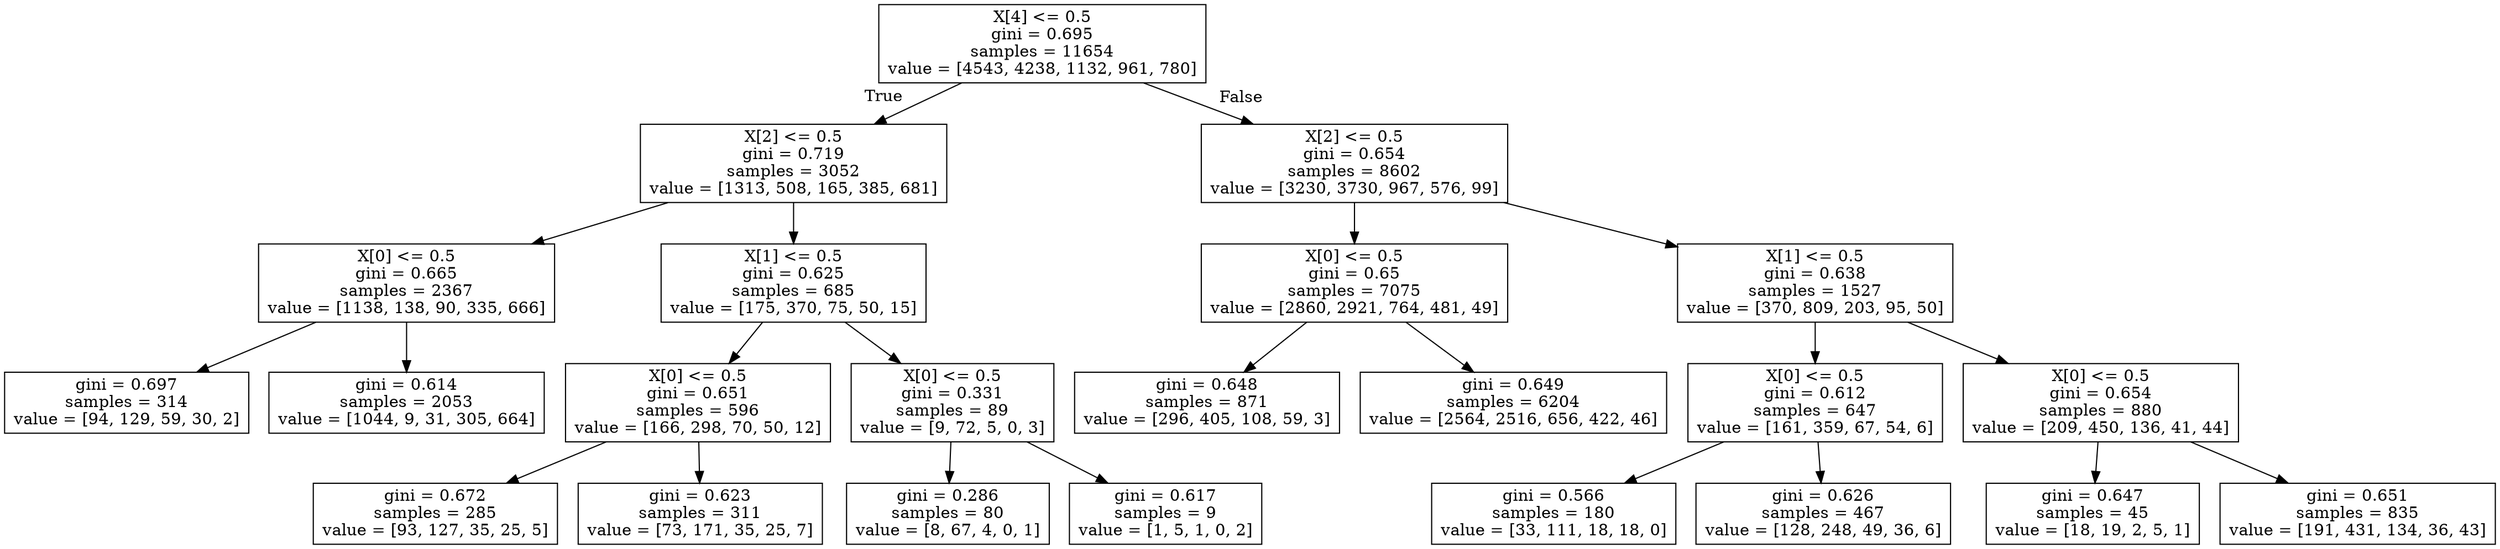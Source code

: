 digraph Tree {
node [shape=box] ;
0 [label="X[4] <= 0.5\ngini = 0.695\nsamples = 11654\nvalue = [4543, 4238, 1132, 961, 780]"] ;
1 [label="X[2] <= 0.5\ngini = 0.719\nsamples = 3052\nvalue = [1313, 508, 165, 385, 681]"] ;
0 -> 1 [labeldistance=2.5, labelangle=45, headlabel="True"] ;
2 [label="X[0] <= 0.5\ngini = 0.665\nsamples = 2367\nvalue = [1138, 138, 90, 335, 666]"] ;
1 -> 2 ;
3 [label="gini = 0.697\nsamples = 314\nvalue = [94, 129, 59, 30, 2]"] ;
2 -> 3 ;
4 [label="gini = 0.614\nsamples = 2053\nvalue = [1044, 9, 31, 305, 664]"] ;
2 -> 4 ;
5 [label="X[1] <= 0.5\ngini = 0.625\nsamples = 685\nvalue = [175, 370, 75, 50, 15]"] ;
1 -> 5 ;
6 [label="X[0] <= 0.5\ngini = 0.651\nsamples = 596\nvalue = [166, 298, 70, 50, 12]"] ;
5 -> 6 ;
7 [label="gini = 0.672\nsamples = 285\nvalue = [93, 127, 35, 25, 5]"] ;
6 -> 7 ;
8 [label="gini = 0.623\nsamples = 311\nvalue = [73, 171, 35, 25, 7]"] ;
6 -> 8 ;
9 [label="X[0] <= 0.5\ngini = 0.331\nsamples = 89\nvalue = [9, 72, 5, 0, 3]"] ;
5 -> 9 ;
10 [label="gini = 0.286\nsamples = 80\nvalue = [8, 67, 4, 0, 1]"] ;
9 -> 10 ;
11 [label="gini = 0.617\nsamples = 9\nvalue = [1, 5, 1, 0, 2]"] ;
9 -> 11 ;
12 [label="X[2] <= 0.5\ngini = 0.654\nsamples = 8602\nvalue = [3230, 3730, 967, 576, 99]"] ;
0 -> 12 [labeldistance=2.5, labelangle=-45, headlabel="False"] ;
13 [label="X[0] <= 0.5\ngini = 0.65\nsamples = 7075\nvalue = [2860, 2921, 764, 481, 49]"] ;
12 -> 13 ;
14 [label="gini = 0.648\nsamples = 871\nvalue = [296, 405, 108, 59, 3]"] ;
13 -> 14 ;
15 [label="gini = 0.649\nsamples = 6204\nvalue = [2564, 2516, 656, 422, 46]"] ;
13 -> 15 ;
16 [label="X[1] <= 0.5\ngini = 0.638\nsamples = 1527\nvalue = [370, 809, 203, 95, 50]"] ;
12 -> 16 ;
17 [label="X[0] <= 0.5\ngini = 0.612\nsamples = 647\nvalue = [161, 359, 67, 54, 6]"] ;
16 -> 17 ;
18 [label="gini = 0.566\nsamples = 180\nvalue = [33, 111, 18, 18, 0]"] ;
17 -> 18 ;
19 [label="gini = 0.626\nsamples = 467\nvalue = [128, 248, 49, 36, 6]"] ;
17 -> 19 ;
20 [label="X[0] <= 0.5\ngini = 0.654\nsamples = 880\nvalue = [209, 450, 136, 41, 44]"] ;
16 -> 20 ;
21 [label="gini = 0.647\nsamples = 45\nvalue = [18, 19, 2, 5, 1]"] ;
20 -> 21 ;
22 [label="gini = 0.651\nsamples = 835\nvalue = [191, 431, 134, 36, 43]"] ;
20 -> 22 ;
}